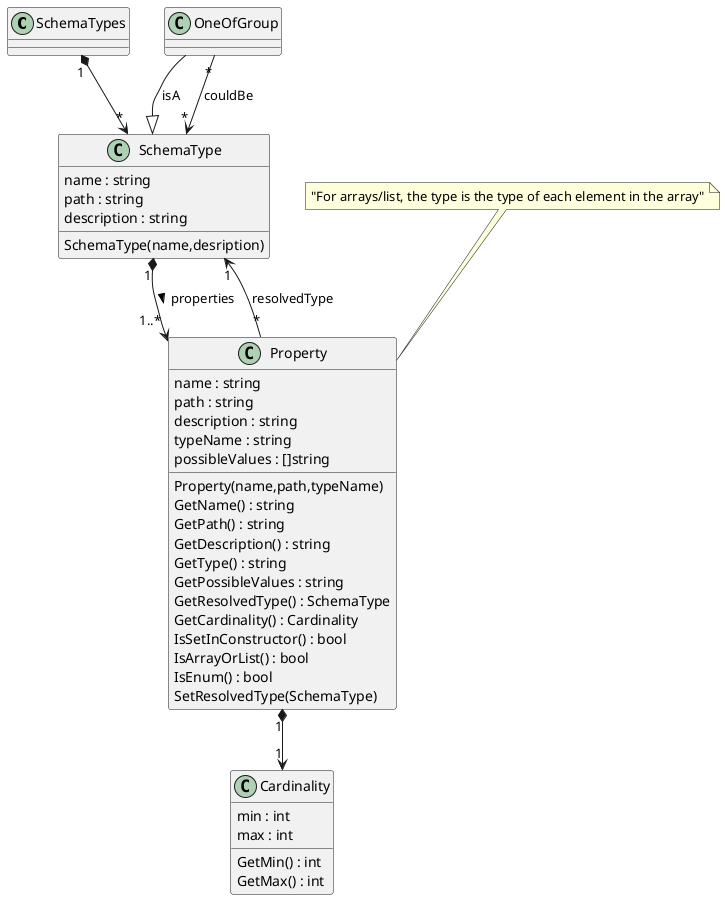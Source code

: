 @startuml "schema-types"

class SchemaTypes {
} 

SchemaTypes "1" *--> "*" SchemaType

class SchemaType {
    {field} name : string
    {field} path : string
    {field} description : string

    {method} SchemaType(name,desription)
}


class Property {
    {field} name : string
    {field} path : string
    {field} description : string
    {field} typeName : string
    {field} possibleValues : []string

    {method} Property(name,path,typeName)
    {method} GetName() : string
    {method} GetPath() : string
    {method} GetDescription() : string
    {method} GetType() : string
    {method} GetPossibleValues : string
    {method} GetResolvedType() : SchemaType
    {method} GetCardinality() : Cardinality
    {method} IsSetInConstructor() : bool
    {method} IsArrayOrList() : bool
    {method} IsEnum() : bool
    {method} SetResolvedType(SchemaType)
}

note top of Property : "For arrays/list, the type is the type of each element in the array"


Property "*" --> "1" SchemaType : resolvedType 

Property "1" *--> "1" Cardinality

class Cardinality {
    {field} min : int
    {field} max : int

    {method} GetMin() : int
    {method} GetMax() : int
}

class OneOfGroup {
}
OneOfGroup --|> SchemaType : isA
OneOfGroup "*" --> "*" SchemaType : couldBe

SchemaType "1" *--> "1..*" Property : properties >


@enduml